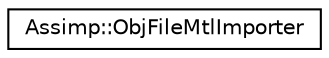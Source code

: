 digraph "Graphical Class Hierarchy"
{
  edge [fontname="Helvetica",fontsize="10",labelfontname="Helvetica",labelfontsize="10"];
  node [fontname="Helvetica",fontsize="10",shape=record];
  rankdir="LR";
  Node1 [label="Assimp::ObjFileMtlImporter",height=0.2,width=0.4,color="black", fillcolor="white", style="filled",URL="$class_assimp_1_1_obj_file_mtl_importer.html",tooltip="Loads the material description from a mtl file. "];
}
